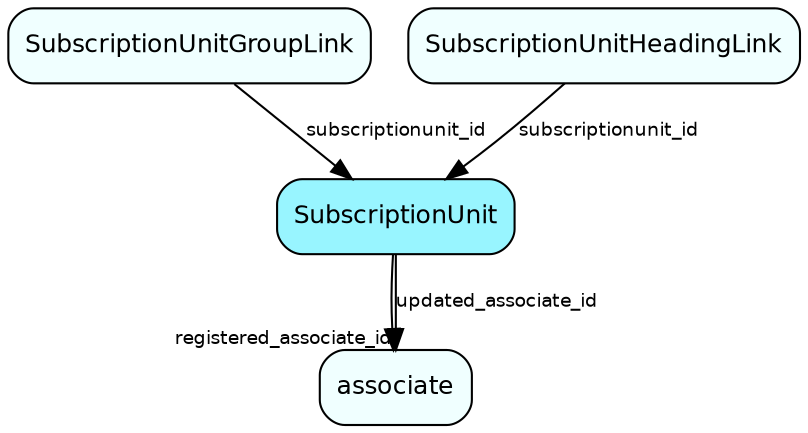 digraph SubscriptionUnit  {
node [shape = box style="rounded, filled" fontname = "Helvetica" fontsize = "12" ]
edge [fontname = "Helvetica" fontsize = "9"]

SubscriptionUnit[fillcolor = "cadetblue1"]
associate[fillcolor = "azure1"]
SubscriptionUnitGroupLink[fillcolor = "azure1"]
SubscriptionUnitHeadingLink[fillcolor = "azure1"]
SubscriptionUnit -> associate [headlabel = "registered_associate_id"]
SubscriptionUnit -> associate [label = "updated_associate_id"]
SubscriptionUnitGroupLink -> SubscriptionUnit [label = "subscriptionunit_id"]
SubscriptionUnitHeadingLink -> SubscriptionUnit [label = "subscriptionunit_id"]
}
